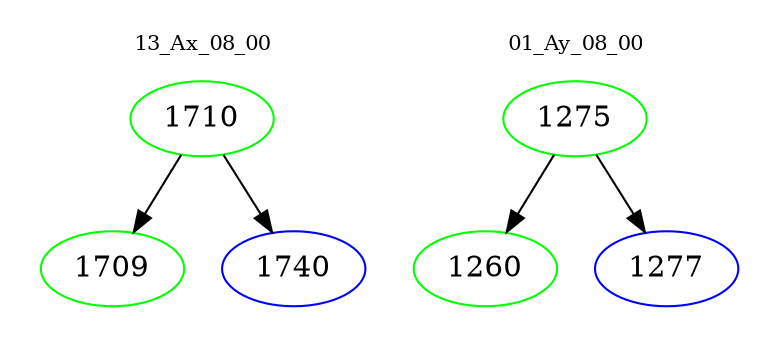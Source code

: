 digraph{
subgraph cluster_0 {
color = white
label = "13_Ax_08_00";
fontsize=10;
T0_1710 [label="1710", color="green"]
T0_1710 -> T0_1709 [color="black"]
T0_1709 [label="1709", color="green"]
T0_1710 -> T0_1740 [color="black"]
T0_1740 [label="1740", color="blue"]
}
subgraph cluster_1 {
color = white
label = "01_Ay_08_00";
fontsize=10;
T1_1275 [label="1275", color="green"]
T1_1275 -> T1_1260 [color="black"]
T1_1260 [label="1260", color="green"]
T1_1275 -> T1_1277 [color="black"]
T1_1277 [label="1277", color="blue"]
}
}
